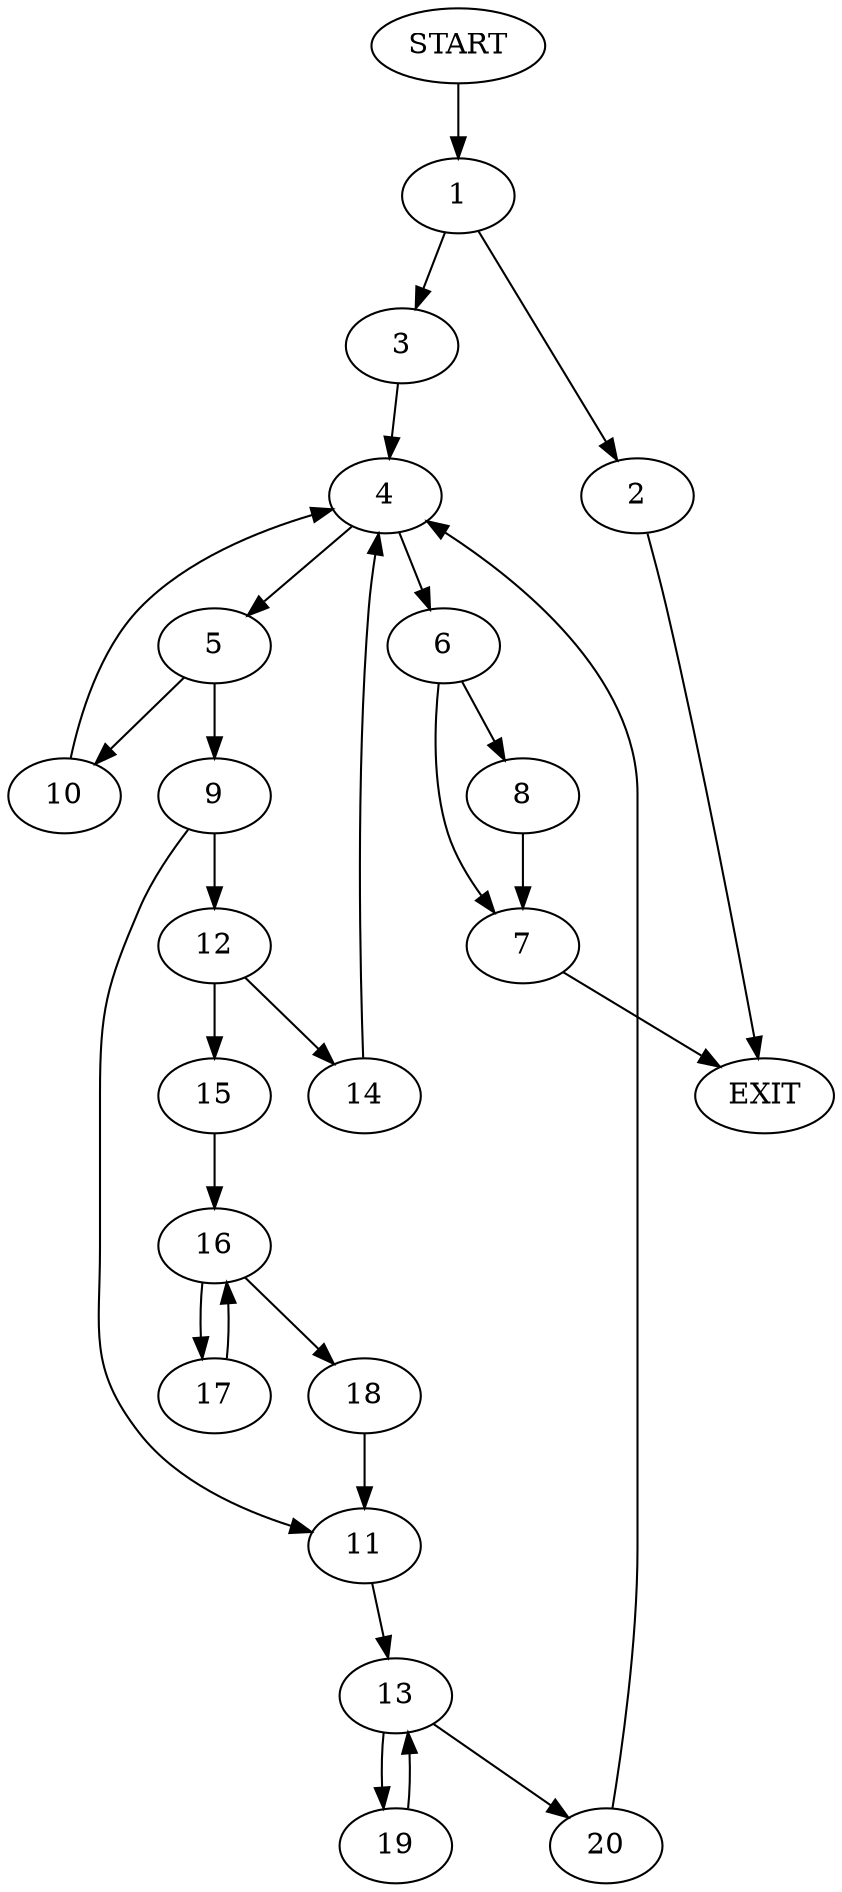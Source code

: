 digraph {
0 [label="START"]
21 [label="EXIT"]
0 -> 1
1 -> 2
1 -> 3
3 -> 4
2 -> 21
4 -> 5
4 -> 6
6 -> 7
6 -> 8
5 -> 9
5 -> 10
8 -> 7
7 -> 21
10 -> 4
9 -> 11
9 -> 12
11 -> 13
12 -> 14
12 -> 15
15 -> 16
14 -> 4
16 -> 17
16 -> 18
18 -> 11
17 -> 16
13 -> 19
13 -> 20
19 -> 13
20 -> 4
}
